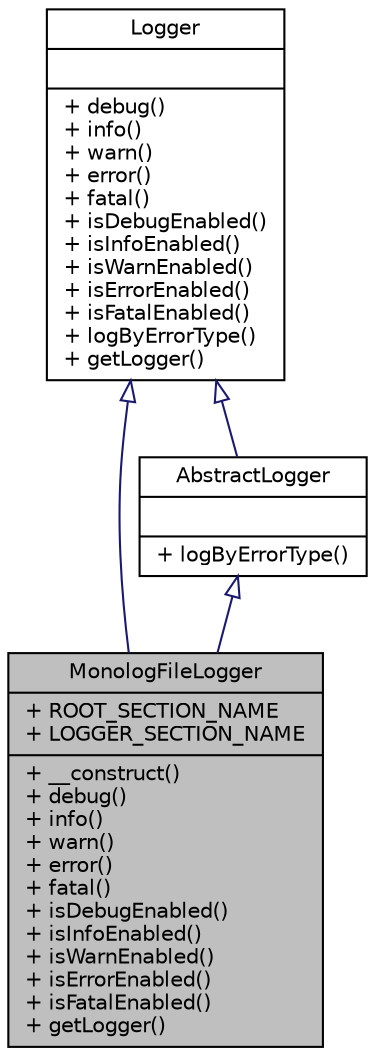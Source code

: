 digraph "MonologFileLogger"
{
  edge [fontname="Helvetica",fontsize="10",labelfontname="Helvetica",labelfontsize="10"];
  node [fontname="Helvetica",fontsize="10",shape=record];
  Node0 [label="{MonologFileLogger\n|+ ROOT_SECTION_NAME\l+ LOGGER_SECTION_NAME\l|+ __construct()\l+ debug()\l+ info()\l+ warn()\l+ error()\l+ fatal()\l+ isDebugEnabled()\l+ isInfoEnabled()\l+ isWarnEnabled()\l+ isErrorEnabled()\l+ isFatalEnabled()\l+ getLogger()\l}",height=0.2,width=0.4,color="black", fillcolor="grey75", style="filled", fontcolor="black"];
  Node1 -> Node0 [dir="back",color="midnightblue",fontsize="10",style="solid",arrowtail="onormal",fontname="Helvetica"];
  Node1 [label="{AbstractLogger\n||+ logByErrorType()\l}",height=0.2,width=0.4,color="black", fillcolor="white", style="filled",URL="$classwcmf_1_1lib_1_1core_1_1impl_1_1_abstract_logger.html",tooltip="AbstractLogger is the abstract base class for Logger implementations. "];
  Node2 -> Node1 [dir="back",color="midnightblue",fontsize="10",style="solid",arrowtail="onormal",fontname="Helvetica"];
  Node2 [label="{Logger\n||+ debug()\l+ info()\l+ warn()\l+ error()\l+ fatal()\l+ isDebugEnabled()\l+ isInfoEnabled()\l+ isWarnEnabled()\l+ isErrorEnabled()\l+ isFatalEnabled()\l+ logByErrorType()\l+ getLogger()\l}",height=0.2,width=0.4,color="black", fillcolor="white", style="filled",URL="$interfacewcmf_1_1lib_1_1core_1_1_logger.html",tooltip="Interface for logger implementations. "];
  Node2 -> Node0 [dir="back",color="midnightblue",fontsize="10",style="solid",arrowtail="onormal",fontname="Helvetica"];
}
